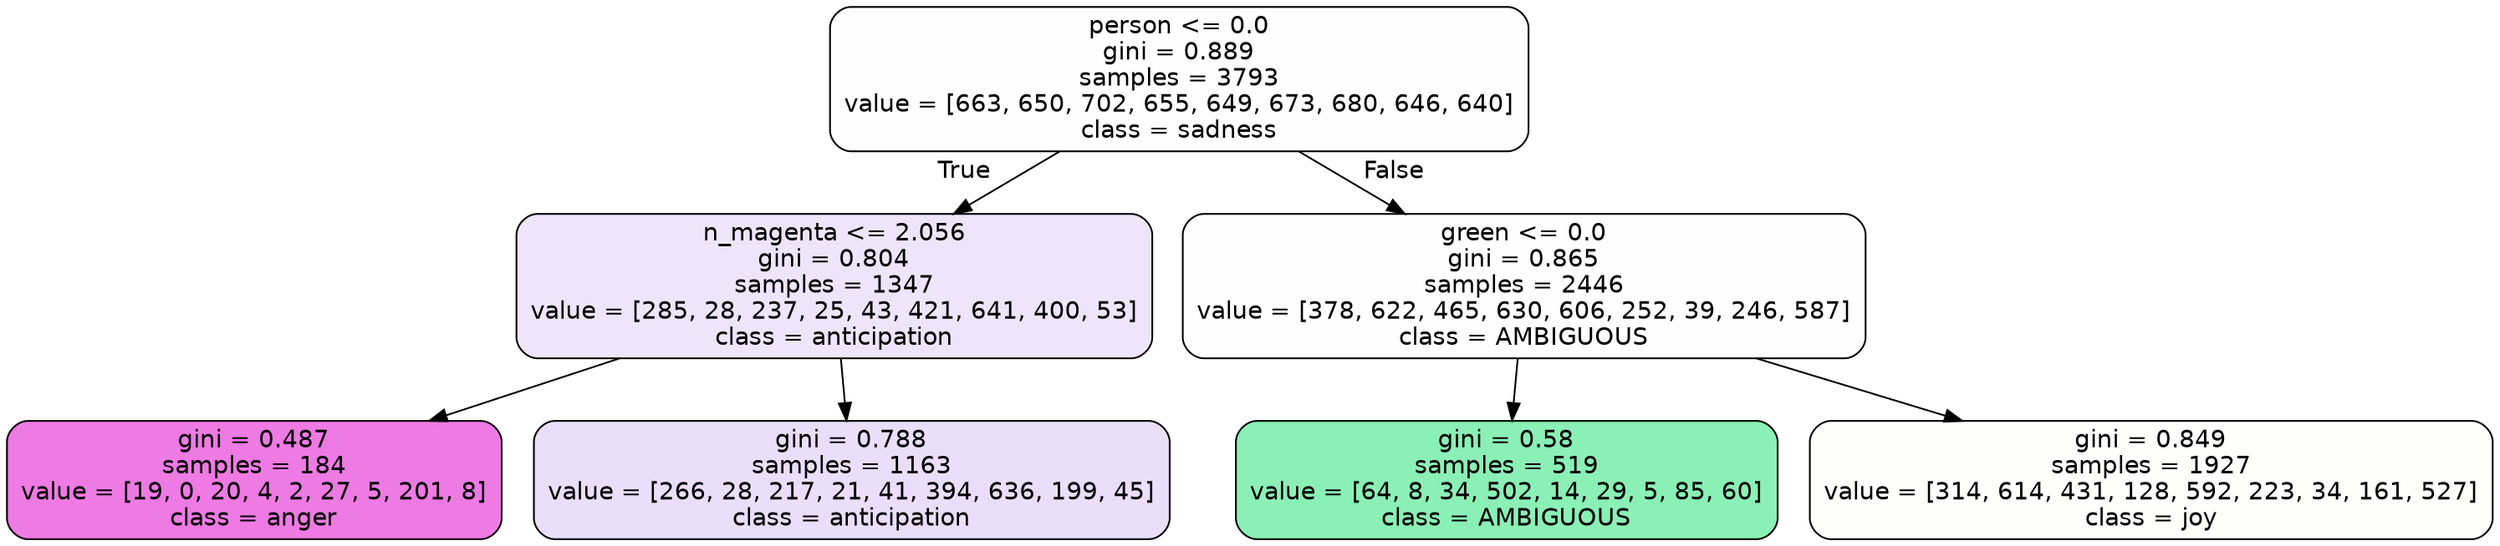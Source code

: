 digraph Tree {
node [shape=box, style="filled, rounded", color="black", fontname=helvetica] ;
edge [fontname=helvetica] ;
0 [label="person <= 0.0\ngini = 0.889\nsamples = 3793\nvalue = [663, 650, 702, 655, 649, 673, 680, 646, 640]\nclass = sadness", fillcolor="#64e53901"] ;
1 [label="n_magenta <= 2.056\ngini = 0.804\nsamples = 1347\nvalue = [285, 28, 237, 25, 43, 421, 641, 400, 53]\nclass = anticipation", fillcolor="#8139e521"] ;
0 -> 1 [labeldistance=2.5, labelangle=45, headlabel="True"] ;
2 [label="gini = 0.487\nsamples = 184\nvalue = [19, 0, 20, 4, 2, 27, 5, 201, 8]\nclass = anger", fillcolor="#e539d7ab"] ;
1 -> 2 ;
3 [label="gini = 0.788\nsamples = 1163\nvalue = [266, 28, 217, 21, 41, 394, 636, 199, 45]\nclass = anticipation", fillcolor="#8139e52a"] ;
1 -> 3 ;
4 [label="green <= 0.0\ngini = 0.865\nsamples = 2446\nvalue = [378, 622, 465, 630, 606, 252, 39, 246, 587]\nclass = AMBIGUOUS", fillcolor="#39e58101"] ;
0 -> 4 [labeldistance=2.5, labelangle=-45, headlabel="False"] ;
5 [label="gini = 0.58\nsamples = 519\nvalue = [64, 8, 34, 502, 14, 29, 5, 85, 60]\nclass = AMBIGUOUS", fillcolor="#39e58195"] ;
4 -> 5 ;
6 [label="gini = 0.849\nsamples = 1927\nvalue = [314, 614, 431, 128, 592, 223, 34, 161, 527]\nclass = joy", fillcolor="#d7e53902"] ;
4 -> 6 ;
}